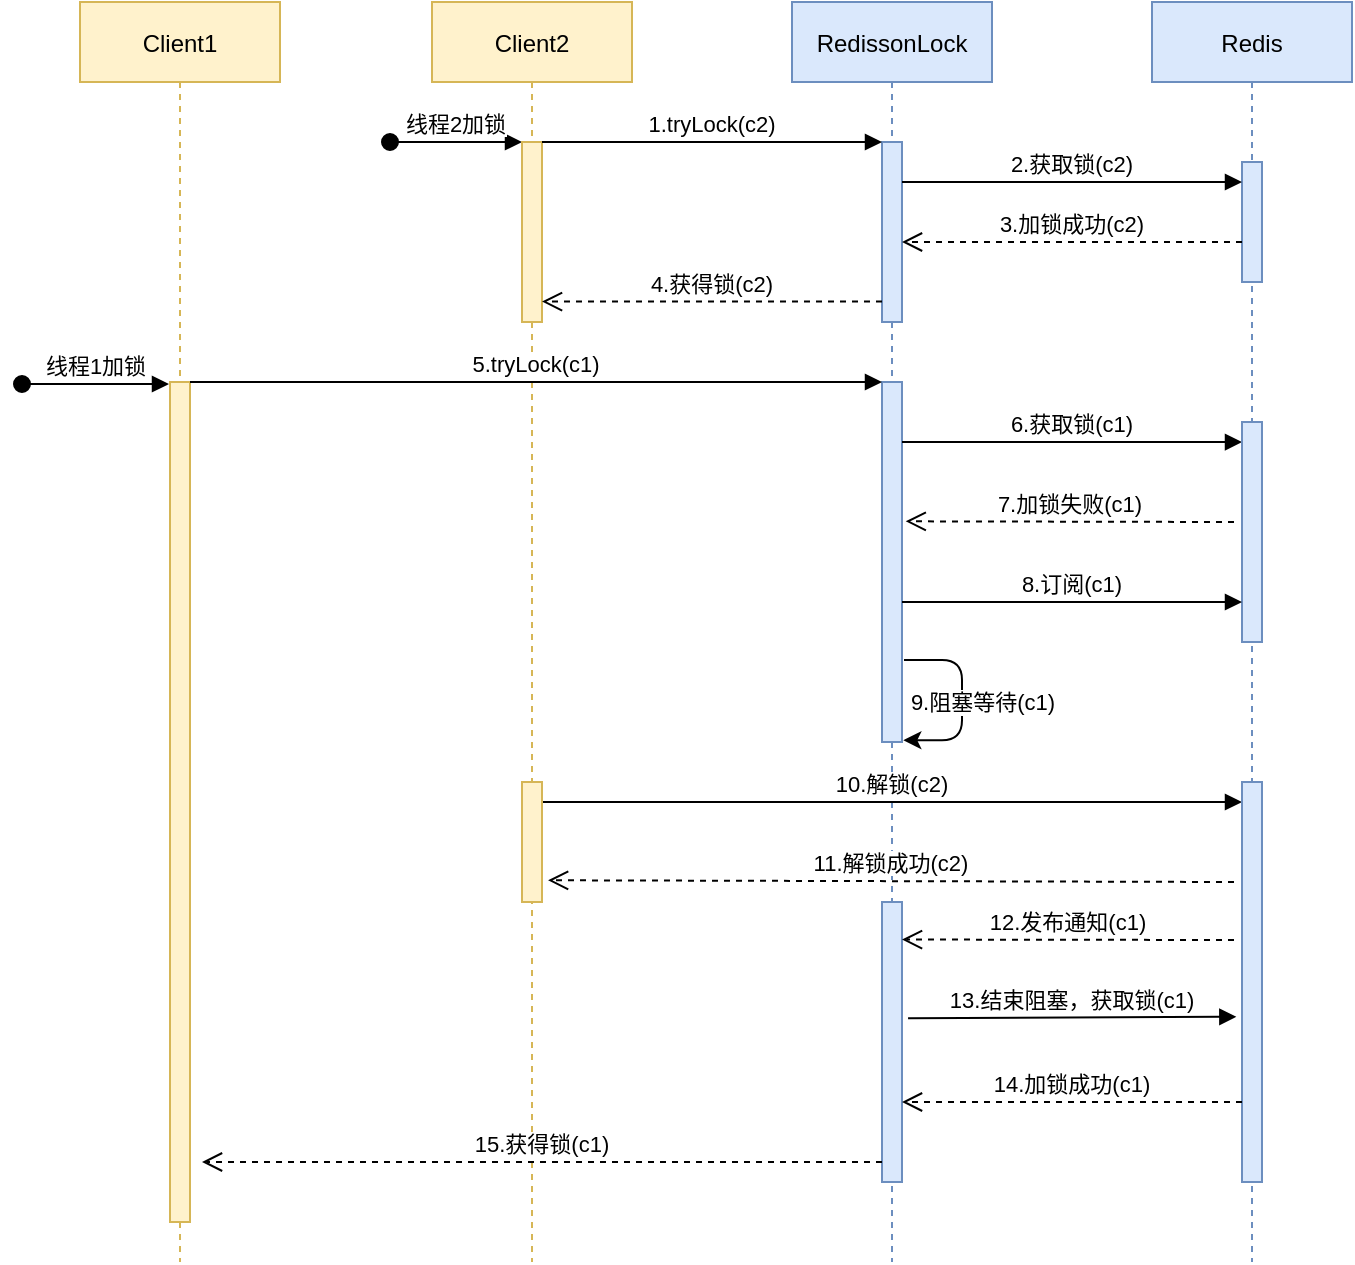 <mxfile version="20.5.3" type="github">
    <diagram id="kgpKYQtTHZ0yAKxKKP6v" name="Page-1">
        <mxGraphModel dx="948" dy="537" grid="1" gridSize="10" guides="1" tooltips="1" connect="1" arrows="1" fold="1" page="1" pageScale="1" pageWidth="850" pageHeight="1100" math="0" shadow="0">
            <root>
                <mxCell id="0"/>
                <mxCell id="1" parent="0"/>
                <mxCell id="12" value="RedissonLock" style="shape=umlLifeline;perimeter=lifelinePerimeter;container=1;collapsible=0;recursiveResize=0;rounded=0;shadow=0;strokeWidth=1;fillColor=#dae8fc;strokeColor=#6c8ebf;" parent="1" vertex="1">
                    <mxGeometry x="445" y="80" width="100" height="630" as="geometry"/>
                </mxCell>
                <mxCell id="13" value="" style="points=[];perimeter=orthogonalPerimeter;rounded=0;shadow=0;strokeWidth=1;fillColor=#dae8fc;strokeColor=#6c8ebf;" parent="12" vertex="1">
                    <mxGeometry x="45" y="70" width="10" height="90" as="geometry"/>
                </mxCell>
                <mxCell id="39" value="" style="points=[];perimeter=orthogonalPerimeter;rounded=0;shadow=0;strokeWidth=1;fillColor=#dae8fc;strokeColor=#6c8ebf;" parent="12" vertex="1">
                    <mxGeometry x="45" y="190" width="10" height="180" as="geometry"/>
                </mxCell>
                <mxCell id="44" value="" style="points=[];perimeter=orthogonalPerimeter;rounded=0;shadow=0;strokeWidth=1;fillColor=#dae8fc;strokeColor=#6c8ebf;" parent="12" vertex="1">
                    <mxGeometry x="45" y="450" width="10" height="140" as="geometry"/>
                </mxCell>
                <mxCell id="2" value="Client1" style="shape=umlLifeline;perimeter=lifelinePerimeter;container=1;collapsible=0;recursiveResize=0;rounded=0;shadow=0;strokeWidth=1;fillColor=#fff2cc;strokeColor=#d6b656;" parent="1" vertex="1">
                    <mxGeometry x="89" y="80" width="100" height="630" as="geometry"/>
                </mxCell>
                <mxCell id="3" value="" style="points=[];perimeter=orthogonalPerimeter;rounded=0;shadow=0;strokeWidth=1;fillColor=#fff2cc;strokeColor=#d6b656;" parent="2" vertex="1">
                    <mxGeometry x="45" y="190" width="10" height="420" as="geometry"/>
                </mxCell>
                <mxCell id="4" value="线程2加锁" style="verticalAlign=bottom;startArrow=oval;endArrow=block;startSize=8;shadow=0;strokeWidth=1;entryX=0;entryY=0;entryDx=0;entryDy=0;entryPerimeter=0;" parent="2" edge="1">
                    <mxGeometry relative="1" as="geometry">
                        <mxPoint x="155" y="70" as="sourcePoint"/>
                        <mxPoint x="221" y="70" as="targetPoint"/>
                    </mxGeometry>
                </mxCell>
                <mxCell id="6" value="Client2" style="shape=umlLifeline;perimeter=lifelinePerimeter;container=1;collapsible=0;recursiveResize=0;rounded=0;shadow=0;strokeWidth=1;fillColor=#fff2cc;strokeColor=#d6b656;" parent="1" vertex="1">
                    <mxGeometry x="265" y="80" width="100" height="630" as="geometry"/>
                </mxCell>
                <mxCell id="26" value="5.tryLock(c1)" style="verticalAlign=bottom;endArrow=block;shadow=0;strokeWidth=1;" parent="6" edge="1">
                    <mxGeometry relative="1" as="geometry">
                        <mxPoint x="-121" y="190.0" as="sourcePoint"/>
                        <mxPoint x="225" y="190" as="targetPoint"/>
                    </mxGeometry>
                </mxCell>
                <mxCell id="28" value="6.获取锁(c1)" style="verticalAlign=bottom;endArrow=block;shadow=0;strokeWidth=1;entryX=0;entryY=0.091;entryDx=0;entryDy=0;entryPerimeter=0;" parent="6" edge="1" target="38">
                    <mxGeometry relative="1" as="geometry">
                        <mxPoint x="235" y="220" as="sourcePoint"/>
                        <mxPoint x="395" y="220" as="targetPoint"/>
                    </mxGeometry>
                </mxCell>
                <mxCell id="35" value="10.解锁(c2)" style="verticalAlign=bottom;endArrow=block;shadow=0;strokeWidth=1;entryX=0;entryY=0.05;entryDx=0;entryDy=0;entryPerimeter=0;" parent="6" edge="1" target="40">
                    <mxGeometry relative="1" as="geometry">
                        <mxPoint x="55" y="400.0" as="sourcePoint"/>
                        <mxPoint x="395" y="400" as="targetPoint"/>
                    </mxGeometry>
                </mxCell>
                <mxCell id="41" value="" style="points=[];perimeter=orthogonalPerimeter;rounded=0;shadow=0;strokeWidth=1;fillColor=#fff2cc;strokeColor=#d6b656;" parent="6" vertex="1">
                    <mxGeometry x="45" y="70" width="10" height="90" as="geometry"/>
                </mxCell>
                <mxCell id="42" value="" style="points=[];perimeter=orthogonalPerimeter;rounded=0;shadow=0;strokeWidth=1;fillColor=#fff2cc;strokeColor=#d6b656;" parent="6" vertex="1">
                    <mxGeometry x="45" y="390" width="10" height="60" as="geometry"/>
                </mxCell>
                <mxCell id="15" value="Redis" style="shape=umlLifeline;perimeter=lifelinePerimeter;container=1;collapsible=0;recursiveResize=0;rounded=0;shadow=0;strokeWidth=1;fillColor=#dae8fc;strokeColor=#6c8ebf;" parent="1" vertex="1">
                    <mxGeometry x="625" y="80" width="100" height="630" as="geometry"/>
                </mxCell>
                <mxCell id="16" value="" style="points=[];perimeter=orthogonalPerimeter;rounded=0;shadow=0;strokeWidth=1;fillColor=#dae8fc;strokeColor=#6c8ebf;" parent="15" vertex="1">
                    <mxGeometry x="45" y="80" width="10" height="60" as="geometry"/>
                </mxCell>
                <mxCell id="38" value="" style="points=[];perimeter=orthogonalPerimeter;rounded=0;shadow=0;strokeWidth=1;fillColor=#dae8fc;strokeColor=#6c8ebf;" parent="15" vertex="1">
                    <mxGeometry x="45" y="210" width="10" height="110" as="geometry"/>
                </mxCell>
                <mxCell id="40" value="" style="points=[];perimeter=orthogonalPerimeter;rounded=0;shadow=0;strokeWidth=1;fillColor=#dae8fc;strokeColor=#6c8ebf;" parent="15" vertex="1">
                    <mxGeometry x="45" y="390" width="10" height="200" as="geometry"/>
                </mxCell>
                <mxCell id="21" value="1.tryLock(c2)" style="verticalAlign=bottom;endArrow=block;entryX=0;entryY=0;shadow=0;strokeWidth=1;" parent="1" edge="1">
                    <mxGeometry relative="1" as="geometry">
                        <mxPoint x="320" y="150.0" as="sourcePoint"/>
                        <mxPoint x="490" y="150.0" as="targetPoint"/>
                    </mxGeometry>
                </mxCell>
                <mxCell id="22" value="2.获取锁(c2)" style="verticalAlign=bottom;endArrow=block;entryX=0;entryY=0;shadow=0;strokeWidth=1;" parent="1" edge="1">
                    <mxGeometry relative="1" as="geometry">
                        <mxPoint x="500" y="170.0" as="sourcePoint"/>
                        <mxPoint x="670" y="170.0" as="targetPoint"/>
                    </mxGeometry>
                </mxCell>
                <mxCell id="23" value="3.加锁成功(c2)" style="verticalAlign=bottom;endArrow=open;dashed=1;endSize=8;exitX=0;exitY=0.95;shadow=0;strokeWidth=1;" parent="1" edge="1">
                    <mxGeometry relative="1" as="geometry">
                        <mxPoint x="500" y="200.0" as="targetPoint"/>
                        <mxPoint x="670" y="200.0" as="sourcePoint"/>
                    </mxGeometry>
                </mxCell>
                <mxCell id="24" value="4.获得锁(c2)" style="verticalAlign=bottom;endArrow=open;dashed=1;endSize=8;exitX=0;exitY=0.95;shadow=0;strokeWidth=1;" parent="1" edge="1">
                    <mxGeometry relative="1" as="geometry">
                        <mxPoint x="320" y="229.76" as="targetPoint"/>
                        <mxPoint x="490" y="229.76" as="sourcePoint"/>
                    </mxGeometry>
                </mxCell>
                <mxCell id="25" value="线程1加锁" style="verticalAlign=bottom;startArrow=oval;endArrow=block;startSize=8;shadow=0;strokeWidth=1;" parent="1" edge="1">
                    <mxGeometry relative="1" as="geometry">
                        <mxPoint x="60" y="271" as="sourcePoint"/>
                        <mxPoint x="133.5" y="271" as="targetPoint"/>
                    </mxGeometry>
                </mxCell>
                <mxCell id="30" value="7.加锁失败(c1)" style="verticalAlign=bottom;endArrow=open;dashed=1;endSize=8;exitX=0;exitY=0.95;shadow=0;strokeWidth=1;entryX=1.186;entryY=0.387;entryDx=0;entryDy=0;entryPerimeter=0;" parent="1" edge="1" target="39">
                    <mxGeometry relative="1" as="geometry">
                        <mxPoint x="530" y="340" as="targetPoint"/>
                        <mxPoint x="666" y="340.0" as="sourcePoint"/>
                    </mxGeometry>
                </mxCell>
                <mxCell id="31" value="8.订阅(c1)" style="verticalAlign=bottom;endArrow=block;entryX=0;entryY=0;shadow=0;strokeWidth=1;" parent="1" edge="1">
                    <mxGeometry relative="1" as="geometry">
                        <mxPoint x="500" y="380.0" as="sourcePoint"/>
                        <mxPoint x="670" y="380.0" as="targetPoint"/>
                    </mxGeometry>
                </mxCell>
                <mxCell id="33" value="" style="edgeStyle=segmentEdgeStyle;endArrow=classic;html=1;entryX=1.166;entryY=0.51;entryDx=0;entryDy=0;entryPerimeter=0;" parent="1" edge="1">
                    <mxGeometry width="50" height="50" relative="1" as="geometry">
                        <mxPoint x="501" y="409" as="sourcePoint"/>
                        <mxPoint x="500.66" y="449.1" as="targetPoint"/>
                        <Array as="points">
                            <mxPoint x="530" y="409"/>
                            <mxPoint x="530" y="449"/>
                        </Array>
                    </mxGeometry>
                </mxCell>
                <mxCell id="34" value="9.阻塞等待(c1)" style="edgeLabel;html=1;align=center;verticalAlign=middle;resizable=0;points=[];" parent="33" vertex="1" connectable="0">
                    <mxGeometry x="-0.165" relative="1" as="geometry">
                        <mxPoint x="10" y="9" as="offset"/>
                    </mxGeometry>
                </mxCell>
                <mxCell id="36" value="11.解锁成功(c2)" style="verticalAlign=bottom;endArrow=open;dashed=1;endSize=8;exitX=0;exitY=0.95;shadow=0;strokeWidth=1;entryX=1.303;entryY=0.819;entryDx=0;entryDy=0;entryPerimeter=0;" parent="1" target="42" edge="1">
                    <mxGeometry relative="1" as="geometry">
                        <mxPoint x="330" y="520" as="targetPoint"/>
                        <mxPoint x="666.0" y="520.0" as="sourcePoint"/>
                    </mxGeometry>
                </mxCell>
                <mxCell id="37" value="12.发布通知(c1)" style="verticalAlign=bottom;endArrow=open;dashed=1;endSize=8;exitX=0;exitY=0.95;shadow=0;strokeWidth=1;entryX=1;entryY=0.134;entryDx=0;entryDy=0;entryPerimeter=0;" parent="1" target="44" edge="1">
                    <mxGeometry relative="1" as="geometry">
                        <mxPoint x="510" y="549" as="targetPoint"/>
                        <mxPoint x="666.0" y="549.0" as="sourcePoint"/>
                    </mxGeometry>
                </mxCell>
                <mxCell id="45" value="13.结束阻塞，获取锁(c1)" style="verticalAlign=bottom;endArrow=block;shadow=0;strokeWidth=1;exitX=1.303;exitY=0.415;exitDx=0;exitDy=0;exitPerimeter=0;entryX=-0.283;entryY=0.587;entryDx=0;entryDy=0;entryPerimeter=0;" parent="1" source="44" target="40" edge="1">
                    <mxGeometry relative="1" as="geometry">
                        <mxPoint x="510" y="590" as="sourcePoint"/>
                        <mxPoint x="660" y="590" as="targetPoint"/>
                    </mxGeometry>
                </mxCell>
                <mxCell id="46" value="14.加锁成功(c1)" style="verticalAlign=bottom;endArrow=open;dashed=1;endSize=8;exitX=0;exitY=0.95;shadow=0;strokeWidth=1;" parent="1" edge="1">
                    <mxGeometry relative="1" as="geometry">
                        <mxPoint x="500" y="630.0" as="targetPoint"/>
                        <mxPoint x="670" y="630.0" as="sourcePoint"/>
                    </mxGeometry>
                </mxCell>
                <mxCell id="47" value="15.获得锁(c1)" style="verticalAlign=bottom;endArrow=open;dashed=1;endSize=8;exitX=0;exitY=0.95;shadow=0;strokeWidth=1;" parent="1" edge="1">
                    <mxGeometry relative="1" as="geometry">
                        <mxPoint x="150" y="660" as="targetPoint"/>
                        <mxPoint x="490" y="660.0" as="sourcePoint"/>
                    </mxGeometry>
                </mxCell>
            </root>
        </mxGraphModel>
    </diagram>
</mxfile>
